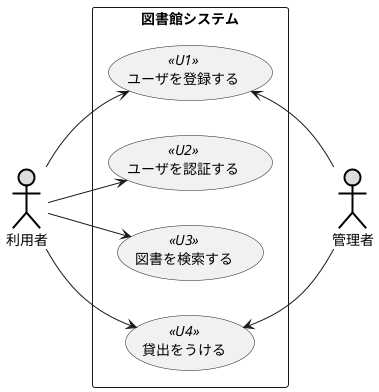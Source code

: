 @startuml 例題3
left to right direction
actor 利用者 #DDDDDD;line:black;line.bold;
actor 管理者 #DDDDDD;line:black;line.bold;
rectangle 図書館システム {
usecase ユーザを登録する << U1 >>
usecase ユーザを認証する << U2 >>
usecase 図書を検索する << U3 >>
usecase 貸出をうける << U4 >>
}
利用者 --> ユーザを登録する
利用者 --> ユーザを認証する
利用者 --> 図書を検索する
利用者 --> 貸出をうける
ユーザを登録する <-- 管理者
貸出をうける <-- 管理者